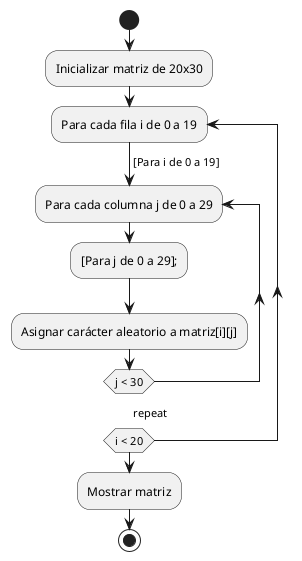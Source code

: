 @startuml
start
:Inicializar matriz de 20x30;
repeat :Para cada fila i de 0 a 19;
  ->[Para i de 0 a 19];
  repeat :Para cada columna j de 0 a 29;
    -[Para j de 0 a 29];
    :Asignar carácter aleatorio a matriz[i][j];
    repeat while (j < 30)
  -[hidden]->repeat;
repeat while (i < 20)
:Mostrar matriz;
stop
@enduml
